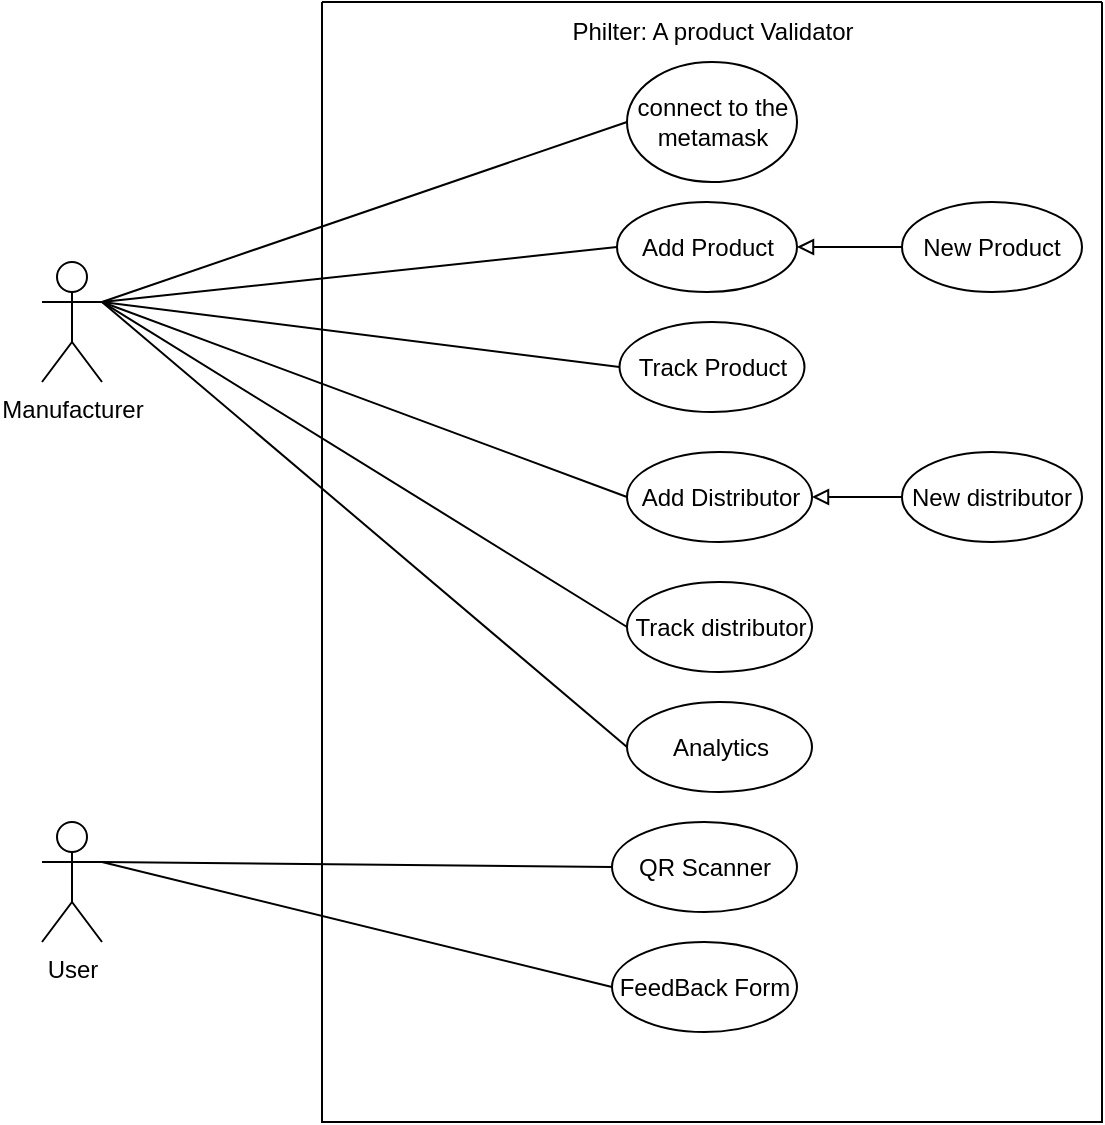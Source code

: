 <mxfile version="20.5.2" type="device"><diagram id="zOyImQ4OW-RfBv7sm3rI" name="Page-1"><mxGraphModel dx="1578" dy="715" grid="1" gridSize="10" guides="1" tooltips="1" connect="1" arrows="1" fold="1" page="1" pageScale="1" pageWidth="850" pageHeight="1100" math="0" shadow="0"><root><mxCell id="0"/><mxCell id="1" parent="0"/><mxCell id="y5xT_PufmYdaTvIbWUkw-3" value="Manufacturer" style="shape=umlActor;verticalLabelPosition=bottom;verticalAlign=top;html=1;outlineConnect=0;" parent="1" vertex="1"><mxGeometry x="170" y="410" width="30" height="60" as="geometry"/></mxCell><mxCell id="y5xT_PufmYdaTvIbWUkw-5" value="" style="swimlane;startSize=0;" parent="1" vertex="1"><mxGeometry x="310" y="280" width="390" height="560" as="geometry"/></mxCell><mxCell id="y5xT_PufmYdaTvIbWUkw-6" value="Philter: A product Validator" style="text;html=1;align=center;verticalAlign=middle;resizable=0;points=[];autosize=1;strokeColor=none;fillColor=none;" parent="y5xT_PufmYdaTvIbWUkw-5" vertex="1"><mxGeometry x="115" width="160" height="30" as="geometry"/></mxCell><mxCell id="y5xT_PufmYdaTvIbWUkw-7" value="connect to the metamask" style="ellipse;whiteSpace=wrap;html=1;" parent="y5xT_PufmYdaTvIbWUkw-5" vertex="1"><mxGeometry x="152.5" y="30" width="85" height="60" as="geometry"/></mxCell><mxCell id="y5xT_PufmYdaTvIbWUkw-12" value="Add Product" style="ellipse;whiteSpace=wrap;html=1;align=center;" parent="y5xT_PufmYdaTvIbWUkw-5" vertex="1"><mxGeometry x="147.5" y="100" width="90" height="45" as="geometry"/></mxCell><mxCell id="xLWpWrSIuWsKRWjT4tmQ-3" value="Track Product" style="ellipse;whiteSpace=wrap;html=1;" parent="y5xT_PufmYdaTvIbWUkw-5" vertex="1"><mxGeometry x="148.75" y="160" width="92.5" height="45" as="geometry"/></mxCell><mxCell id="xLWpWrSIuWsKRWjT4tmQ-11" value="Track distributor" style="ellipse;whiteSpace=wrap;html=1;" parent="y5xT_PufmYdaTvIbWUkw-5" vertex="1"><mxGeometry x="152.5" y="290" width="92.5" height="45" as="geometry"/></mxCell><mxCell id="xLWpWrSIuWsKRWjT4tmQ-13" value="QR Scanner" style="ellipse;whiteSpace=wrap;html=1;" parent="y5xT_PufmYdaTvIbWUkw-5" vertex="1"><mxGeometry x="145" y="410" width="92.5" height="45" as="geometry"/></mxCell><mxCell id="xLWpWrSIuWsKRWjT4tmQ-16" value="FeedBack Form" style="ellipse;whiteSpace=wrap;html=1;" parent="y5xT_PufmYdaTvIbWUkw-5" vertex="1"><mxGeometry x="145" y="470" width="92.5" height="45" as="geometry"/></mxCell><mxCell id="xLWpWrSIuWsKRWjT4tmQ-21" value="New Product" style="ellipse;whiteSpace=wrap;html=1;align=center;" parent="y5xT_PufmYdaTvIbWUkw-5" vertex="1"><mxGeometry x="290" y="100" width="90" height="45" as="geometry"/></mxCell><mxCell id="xLWpWrSIuWsKRWjT4tmQ-29" value="" style="endArrow=none;html=1;rounded=0;entryX=0;entryY=0.5;entryDx=0;entryDy=0;exitX=1;exitY=0.5;exitDx=0;exitDy=0;startArrow=block;startFill=0;" parent="y5xT_PufmYdaTvIbWUkw-5" source="y5xT_PufmYdaTvIbWUkw-12" target="xLWpWrSIuWsKRWjT4tmQ-21" edge="1"><mxGeometry width="50" height="50" relative="1" as="geometry"><mxPoint x="30" y="300" as="sourcePoint"/><mxPoint x="80" y="250" as="targetPoint"/></mxGeometry></mxCell><mxCell id="FCW-6TG13lF9nHPFpZbA-1" value="New distributor" style="ellipse;whiteSpace=wrap;html=1;align=center;" vertex="1" parent="y5xT_PufmYdaTvIbWUkw-5"><mxGeometry x="290" y="225" width="90" height="45" as="geometry"/></mxCell><mxCell id="FCW-6TG13lF9nHPFpZbA-2" value="" style="endArrow=none;html=1;rounded=0;entryX=0;entryY=0.5;entryDx=0;entryDy=0;exitX=1;exitY=0.5;exitDx=0;exitDy=0;startArrow=block;startFill=0;" edge="1" parent="y5xT_PufmYdaTvIbWUkw-5" target="FCW-6TG13lF9nHPFpZbA-1" source="y5xT_PufmYdaTvIbWUkw-14"><mxGeometry width="50" height="50" relative="1" as="geometry"><mxPoint x="240" y="182.5" as="sourcePoint"/><mxPoint x="-227.5" y="40" as="targetPoint"/></mxGeometry></mxCell><mxCell id="y5xT_PufmYdaTvIbWUkw-13" value="Analytics" style="ellipse;whiteSpace=wrap;html=1;" parent="y5xT_PufmYdaTvIbWUkw-5" vertex="1"><mxGeometry x="152.5" y="350" width="92.5" height="45" as="geometry"/></mxCell><mxCell id="y5xT_PufmYdaTvIbWUkw-14" value="Add Distributor" style="ellipse;whiteSpace=wrap;html=1;" parent="y5xT_PufmYdaTvIbWUkw-5" vertex="1"><mxGeometry x="152.5" y="225" width="92.5" height="45" as="geometry"/></mxCell><mxCell id="xLWpWrSIuWsKRWjT4tmQ-14" value="" style="endArrow=none;html=1;rounded=0;entryX=0;entryY=0.5;entryDx=0;entryDy=0;exitX=1;exitY=0.333;exitDx=0;exitDy=0;exitPerimeter=0;" parent="1" source="xLWpWrSIuWsKRWjT4tmQ-15" target="xLWpWrSIuWsKRWjT4tmQ-13" edge="1"><mxGeometry width="50" height="50" relative="1" as="geometry"><mxPoint x="210" y="560.294" as="sourcePoint"/><mxPoint x="340" y="630" as="targetPoint"/></mxGeometry></mxCell><mxCell id="xLWpWrSIuWsKRWjT4tmQ-15" value="User" style="shape=umlActor;verticalLabelPosition=bottom;verticalAlign=top;html=1;outlineConnect=0;" parent="1" vertex="1"><mxGeometry x="170" y="690" width="30" height="60" as="geometry"/></mxCell><mxCell id="xLWpWrSIuWsKRWjT4tmQ-17" value="" style="endArrow=none;html=1;rounded=0;entryX=0;entryY=0.5;entryDx=0;entryDy=0;exitX=1;exitY=0.333;exitDx=0;exitDy=0;exitPerimeter=0;" parent="1" source="xLWpWrSIuWsKRWjT4tmQ-15" target="xLWpWrSIuWsKRWjT4tmQ-16" edge="1"><mxGeometry width="50" height="50" relative="1" as="geometry"><mxPoint x="200" y="740" as="sourcePoint"/><mxPoint x="527.5" y="812.5" as="targetPoint"/></mxGeometry></mxCell><mxCell id="xLWpWrSIuWsKRWjT4tmQ-31" value="" style="group" parent="1" vertex="1" connectable="0"><mxGeometry x="200" y="430" as="geometry"/></mxCell><mxCell id="xLWpWrSIuWsKRWjT4tmQ-10" value="" style="endArrow=none;html=1;rounded=0;entryX=0;entryY=0.5;entryDx=0;entryDy=0;" parent="xLWpWrSIuWsKRWjT4tmQ-31" target="xLWpWrSIuWsKRWjT4tmQ-3" edge="1"><mxGeometry width="50" height="50" relative="1" as="geometry"><mxPoint as="sourcePoint"/><mxPoint x="110" y="160" as="targetPoint"/></mxGeometry></mxCell><mxCell id="y5xT_PufmYdaTvIbWUkw-9" value="" style="endArrow=none;html=1;rounded=0;exitX=1;exitY=0.333;exitDx=0;exitDy=0;exitPerimeter=0;entryX=0;entryY=0.5;entryDx=0;entryDy=0;" parent="xLWpWrSIuWsKRWjT4tmQ-31" source="y5xT_PufmYdaTvIbWUkw-3" target="y5xT_PufmYdaTvIbWUkw-7" edge="1"><mxGeometry width="50" height="50" relative="1" as="geometry"><mxPoint x="70" y="30" as="sourcePoint"/><mxPoint x="120" y="-20" as="targetPoint"/></mxGeometry></mxCell><mxCell id="y5xT_PufmYdaTvIbWUkw-17" value="" style="endArrow=none;html=1;rounded=0;entryX=0;entryY=0.5;entryDx=0;entryDy=0;" parent="xLWpWrSIuWsKRWjT4tmQ-31" target="y5xT_PufmYdaTvIbWUkw-12" edge="1"><mxGeometry width="50" height="50" relative="1" as="geometry"><mxPoint as="sourcePoint"/><mxPoint x="220" y="20" as="targetPoint"/></mxGeometry></mxCell><mxCell id="y5xT_PufmYdaTvIbWUkw-19" value="" style="endArrow=none;html=1;rounded=0;entryX=0;entryY=0.5;entryDx=0;entryDy=0;" parent="xLWpWrSIuWsKRWjT4tmQ-31" target="y5xT_PufmYdaTvIbWUkw-14" edge="1"><mxGeometry width="50" height="50" relative="1" as="geometry"><mxPoint as="sourcePoint"/><mxPoint x="327.5" y="82.5" as="targetPoint"/></mxGeometry></mxCell><mxCell id="xLWpWrSIuWsKRWjT4tmQ-1" value="" style="endArrow=none;html=1;rounded=0;entryX=0;entryY=0.5;entryDx=0;entryDy=0;" parent="xLWpWrSIuWsKRWjT4tmQ-31" target="y5xT_PufmYdaTvIbWUkw-13" edge="1"><mxGeometry width="50" height="50" relative="1" as="geometry"><mxPoint as="sourcePoint"/><mxPoint x="331.25" y="152.5" as="targetPoint"/></mxGeometry></mxCell><mxCell id="xLWpWrSIuWsKRWjT4tmQ-12" value="" style="endArrow=none;html=1;rounded=0;entryX=0;entryY=0.5;entryDx=0;entryDy=0;exitX=1;exitY=0.333;exitDx=0;exitDy=0;exitPerimeter=0;" parent="xLWpWrSIuWsKRWjT4tmQ-31" source="y5xT_PufmYdaTvIbWUkw-3" target="xLWpWrSIuWsKRWjT4tmQ-11" edge="1"><mxGeometry width="50" height="50" relative="1" as="geometry"><mxPoint x="10" y="10" as="sourcePoint"/><mxPoint x="328.75" y="232.5" as="targetPoint"/></mxGeometry></mxCell></root></mxGraphModel></diagram></mxfile>